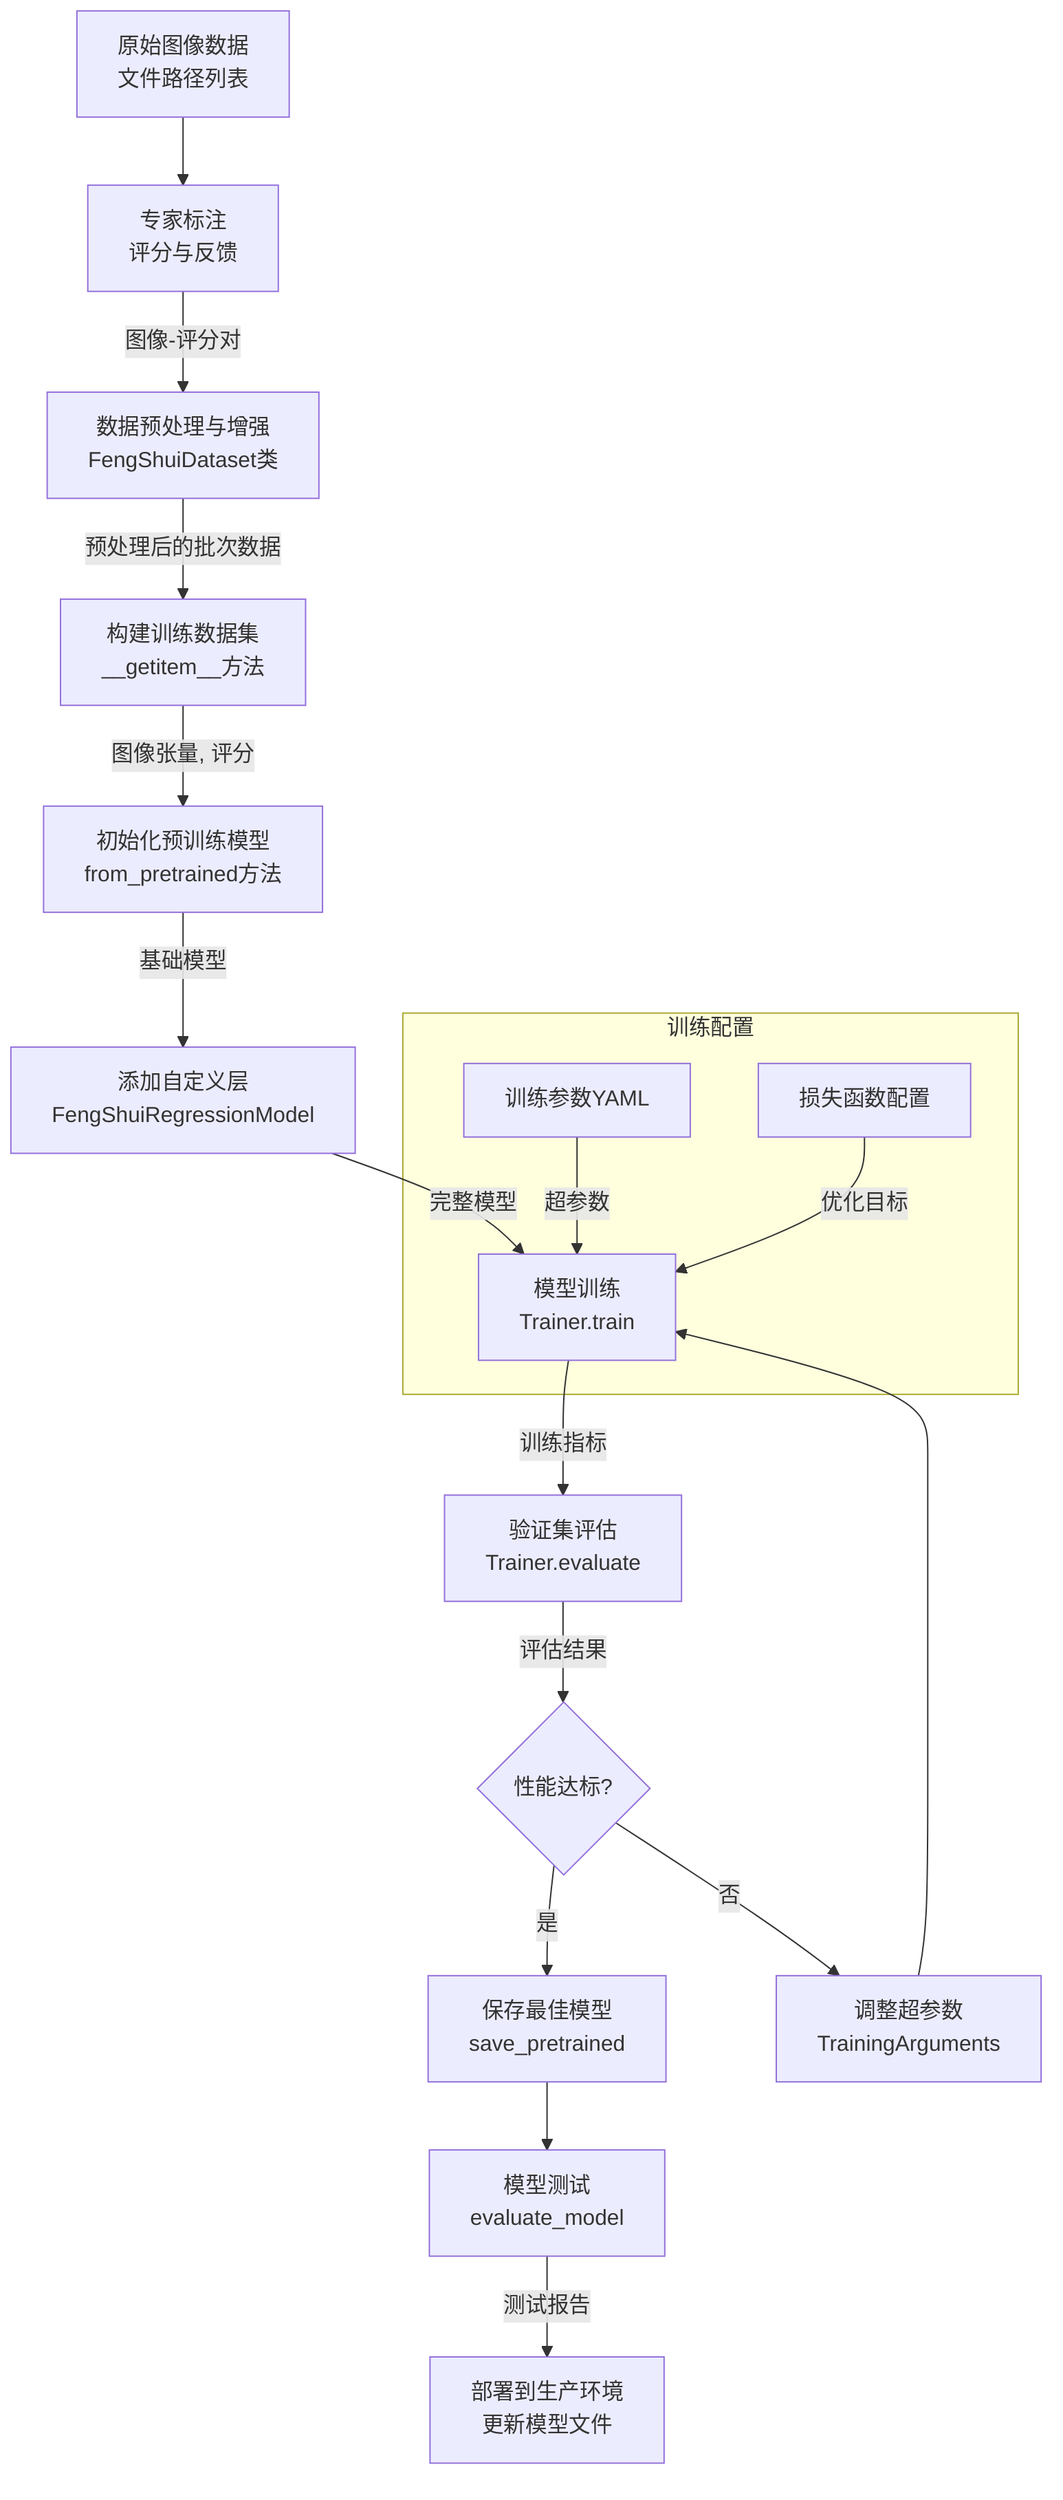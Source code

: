 graph TD
    A[原始图像数据<br>文件路径列表] --> B[专家标注<br>评分与反馈]
    B -->|图像-评分对| C[数据预处理与增强<br>FengShuiDataset类]
    C -->|预处理后的批次数据| D[构建训练数据集<br>__getitem__方法]

    D -->|图像张量, 评分| E[初始化预训练模型<br>from_pretrained方法]
    E -->|基础模型| F[添加自定义层<br>FengShuiRegressionModel]

    F -->|完整模型| G[模型训练<br>Trainer.train]
    G -->|训练指标| H[验证集评估<br>Trainer.evaluate]
    H -->|评估结果| I{性能达标?}

    I -->|是| J[保存最佳模型<br>save_pretrained]
    I -->|否| K[调整超参数<br>TrainingArguments]
    K --> G

    J --> L[模型测试<br>evaluate_model]
    L -->|测试报告| M[部署到生产环境<br>更新模型文件]

    subgraph 训练配置
        N[训练参数YAML] -->|超参数| G
        O[损失函数配置] -->|优化目标| G
    end